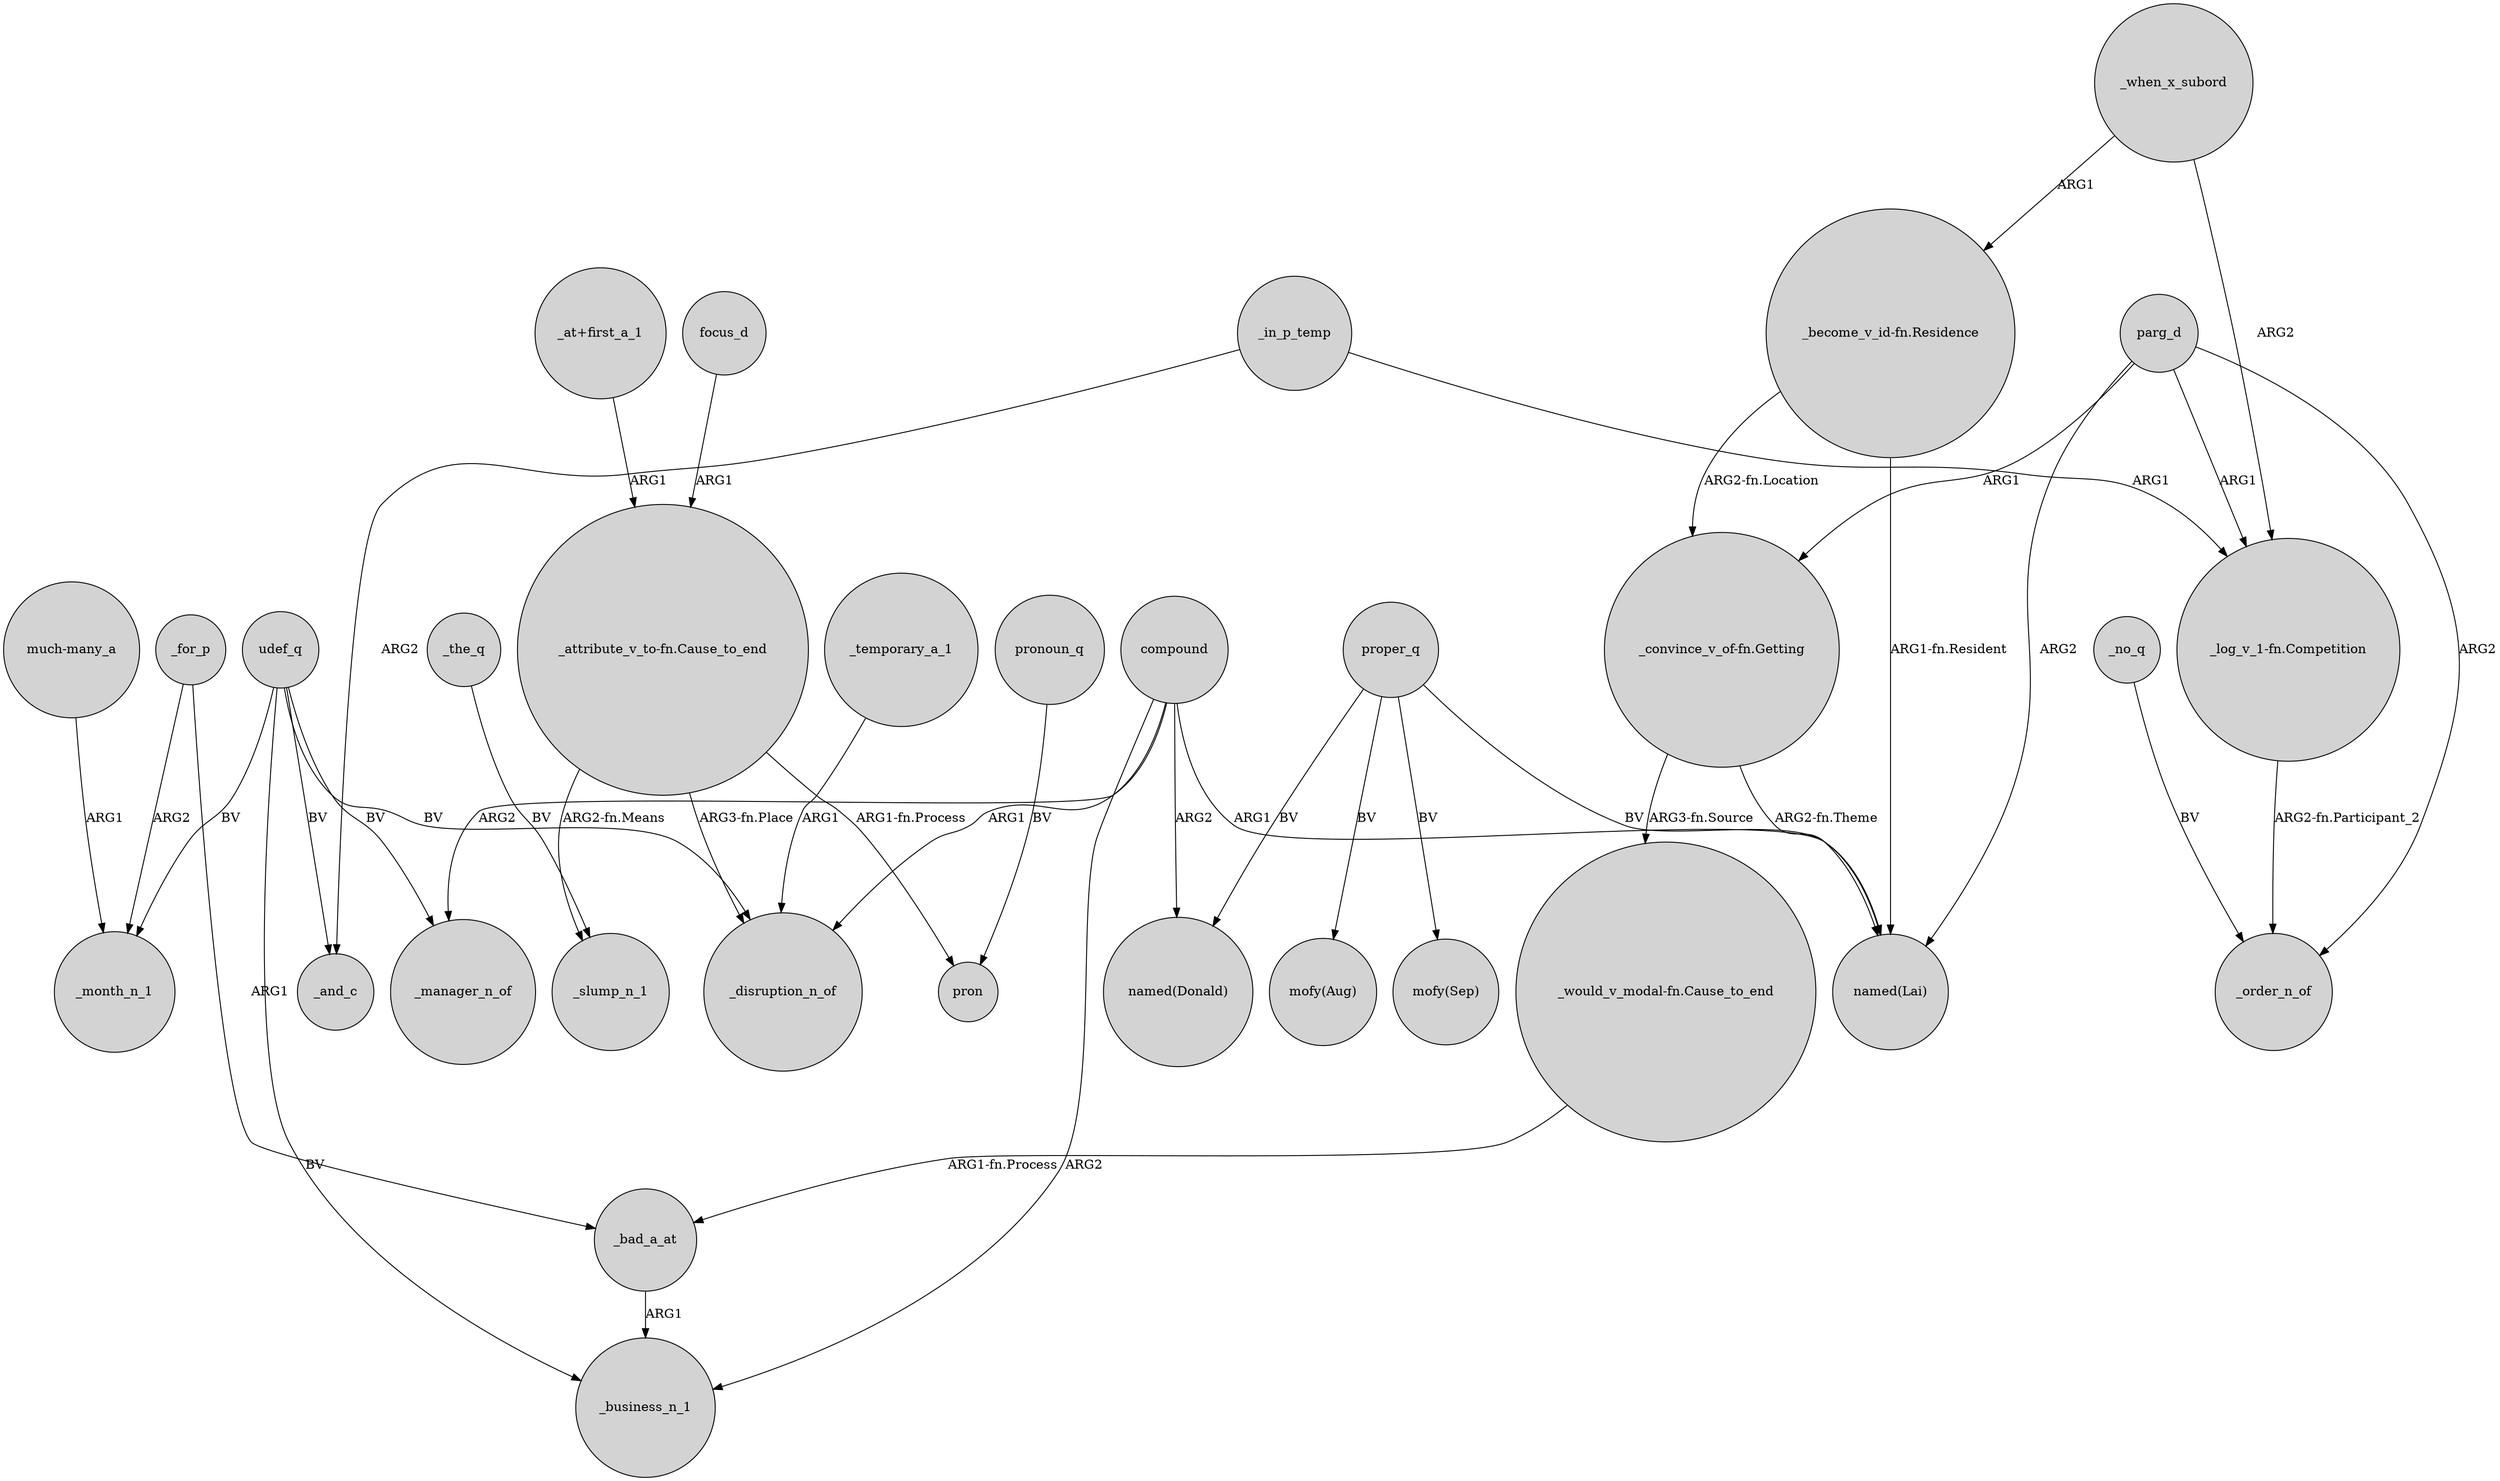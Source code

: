 digraph {
	node [shape=circle style=filled]
	udef_q -> _month_n_1 [label=BV]
	"_attribute_v_to-fn.Cause_to_end" -> _disruption_n_of [label="ARG3-fn.Place"]
	_temporary_a_1 -> _disruption_n_of [label=ARG1]
	udef_q -> _manager_n_of [label=BV]
	"much-many_a" -> _month_n_1 [label=ARG1]
	proper_q -> "mofy(Aug)" [label=BV]
	_the_q -> _slump_n_1 [label=BV]
	parg_d -> "named(Lai)" [label=ARG2]
	compound -> "named(Donald)" [label=ARG2]
	_bad_a_at -> _business_n_1 [label=ARG1]
	_no_q -> _order_n_of [label=BV]
	parg_d -> _order_n_of [label=ARG2]
	compound -> _disruption_n_of [label=ARG1]
	udef_q -> _business_n_1 [label=BV]
	proper_q -> "named(Donald)" [label=BV]
	udef_q -> _and_c [label=BV]
	"_become_v_id-fn.Residence" -> "named(Lai)" [label="ARG1-fn.Resident"]
	"_would_v_modal-fn.Cause_to_end" -> _bad_a_at [label="ARG1-fn.Process"]
	"_attribute_v_to-fn.Cause_to_end" -> _slump_n_1 [label="ARG2-fn.Means"]
	pronoun_q -> pron [label=BV]
	_in_p_temp -> "_log_v_1-fn.Competition" [label=ARG1]
	_in_p_temp -> _and_c [label=ARG2]
	parg_d -> "_convince_v_of-fn.Getting" [label=ARG1]
	udef_q -> _disruption_n_of [label=BV]
	"_become_v_id-fn.Residence" -> "_convince_v_of-fn.Getting" [label="ARG2-fn.Location"]
	"_attribute_v_to-fn.Cause_to_end" -> pron [label="ARG1-fn.Process"]
	_when_x_subord -> "_log_v_1-fn.Competition" [label=ARG2]
	"_log_v_1-fn.Competition" -> _order_n_of [label="ARG2-fn.Participant_2"]
	"_convince_v_of-fn.Getting" -> "named(Lai)" [label="ARG2-fn.Theme"]
	proper_q -> "named(Lai)" [label=BV]
	compound -> _business_n_1 [label=ARG2]
	parg_d -> "_log_v_1-fn.Competition" [label=ARG1]
	proper_q -> "mofy(Sep)" [label=BV]
	_for_p -> _bad_a_at [label=ARG1]
	_when_x_subord -> "_become_v_id-fn.Residence" [label=ARG1]
	compound -> "named(Lai)" [label=ARG1]
	focus_d -> "_attribute_v_to-fn.Cause_to_end" [label=ARG1]
	_for_p -> _month_n_1 [label=ARG2]
	"_at+first_a_1" -> "_attribute_v_to-fn.Cause_to_end" [label=ARG1]
	compound -> _manager_n_of [label=ARG2]
	"_convince_v_of-fn.Getting" -> "_would_v_modal-fn.Cause_to_end" [label="ARG3-fn.Source"]
}
